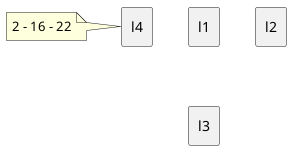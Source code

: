 @startuml

!$ltAllClass = ["ltClass1","ltClass2"]

!$ltClass1 = ["l1", "l2"]
!$ltClass2 = ["l3", "l4"]


!function $contAllLt($ltAllClass)    

    !if (ltClass1 == $ltAllClass[$i])
        !$result = $ltClass1
        !global $y = 11 + 5
    !elseif (ltClass2 == $ltAllClass[$i])    
        !$result = $ltClass2
        !global $z = 11 + 11
    !else
        !$result = "Deu ruim!"
    !endif
    !return $result 
    
!endfunction

!global $i = 0

!while ($i < %size($ltAllClass))

  !$k = 0
  !$returnLtClass = $contAllLt($ltAllClass)
  
  !while ($k < %size($returnLtClass))
    rectangle "$returnLtClass[$k]"
    !$k = $k + 1
  !endwhile
  
  !$i = $i + 1
!endwhile

  
note left : $i - $y - $z


@endplantuml
